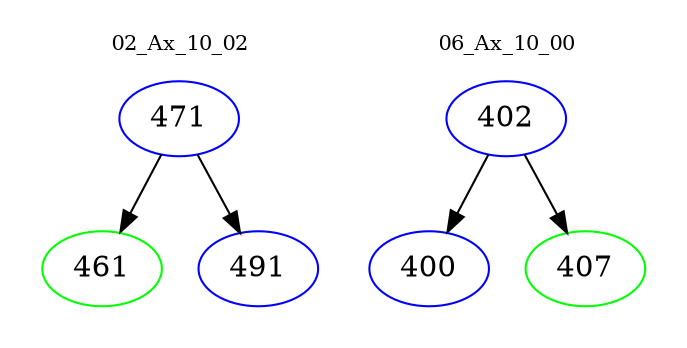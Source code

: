 digraph{
subgraph cluster_0 {
color = white
label = "02_Ax_10_02";
fontsize=10;
T0_471 [label="471", color="blue"]
T0_471 -> T0_461 [color="black"]
T0_461 [label="461", color="green"]
T0_471 -> T0_491 [color="black"]
T0_491 [label="491", color="blue"]
}
subgraph cluster_1 {
color = white
label = "06_Ax_10_00";
fontsize=10;
T1_402 [label="402", color="blue"]
T1_402 -> T1_400 [color="black"]
T1_400 [label="400", color="blue"]
T1_402 -> T1_407 [color="black"]
T1_407 [label="407", color="green"]
}
}
